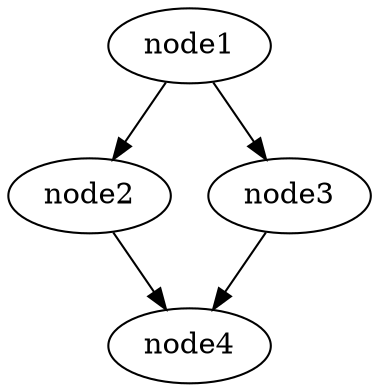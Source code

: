 digraph G {
  graph [name="parallel2-compact"]
node1 [label=node1];
node2 [label=node2];
node3 [label=node3];
node4 [label=node4];
node1->node2 ;
node2->node4 ;
node1->node3 ;
node3->node4 ;
}
